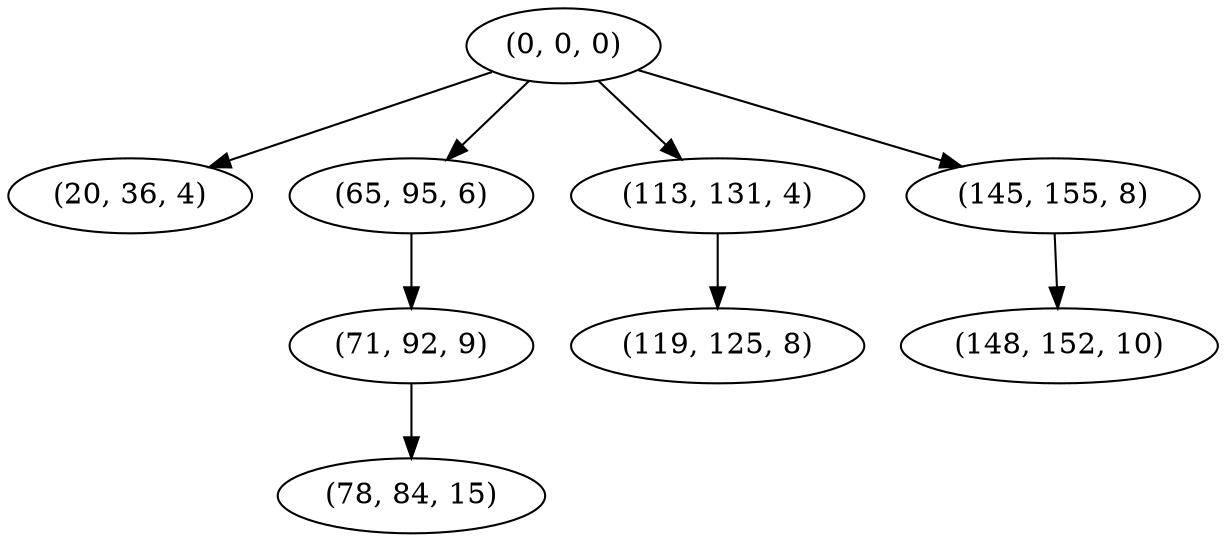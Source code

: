 digraph tree {
    "(0, 0, 0)";
    "(20, 36, 4)";
    "(65, 95, 6)";
    "(71, 92, 9)";
    "(78, 84, 15)";
    "(113, 131, 4)";
    "(119, 125, 8)";
    "(145, 155, 8)";
    "(148, 152, 10)";
    "(0, 0, 0)" -> "(20, 36, 4)";
    "(0, 0, 0)" -> "(65, 95, 6)";
    "(0, 0, 0)" -> "(113, 131, 4)";
    "(0, 0, 0)" -> "(145, 155, 8)";
    "(65, 95, 6)" -> "(71, 92, 9)";
    "(71, 92, 9)" -> "(78, 84, 15)";
    "(113, 131, 4)" -> "(119, 125, 8)";
    "(145, 155, 8)" -> "(148, 152, 10)";
}
